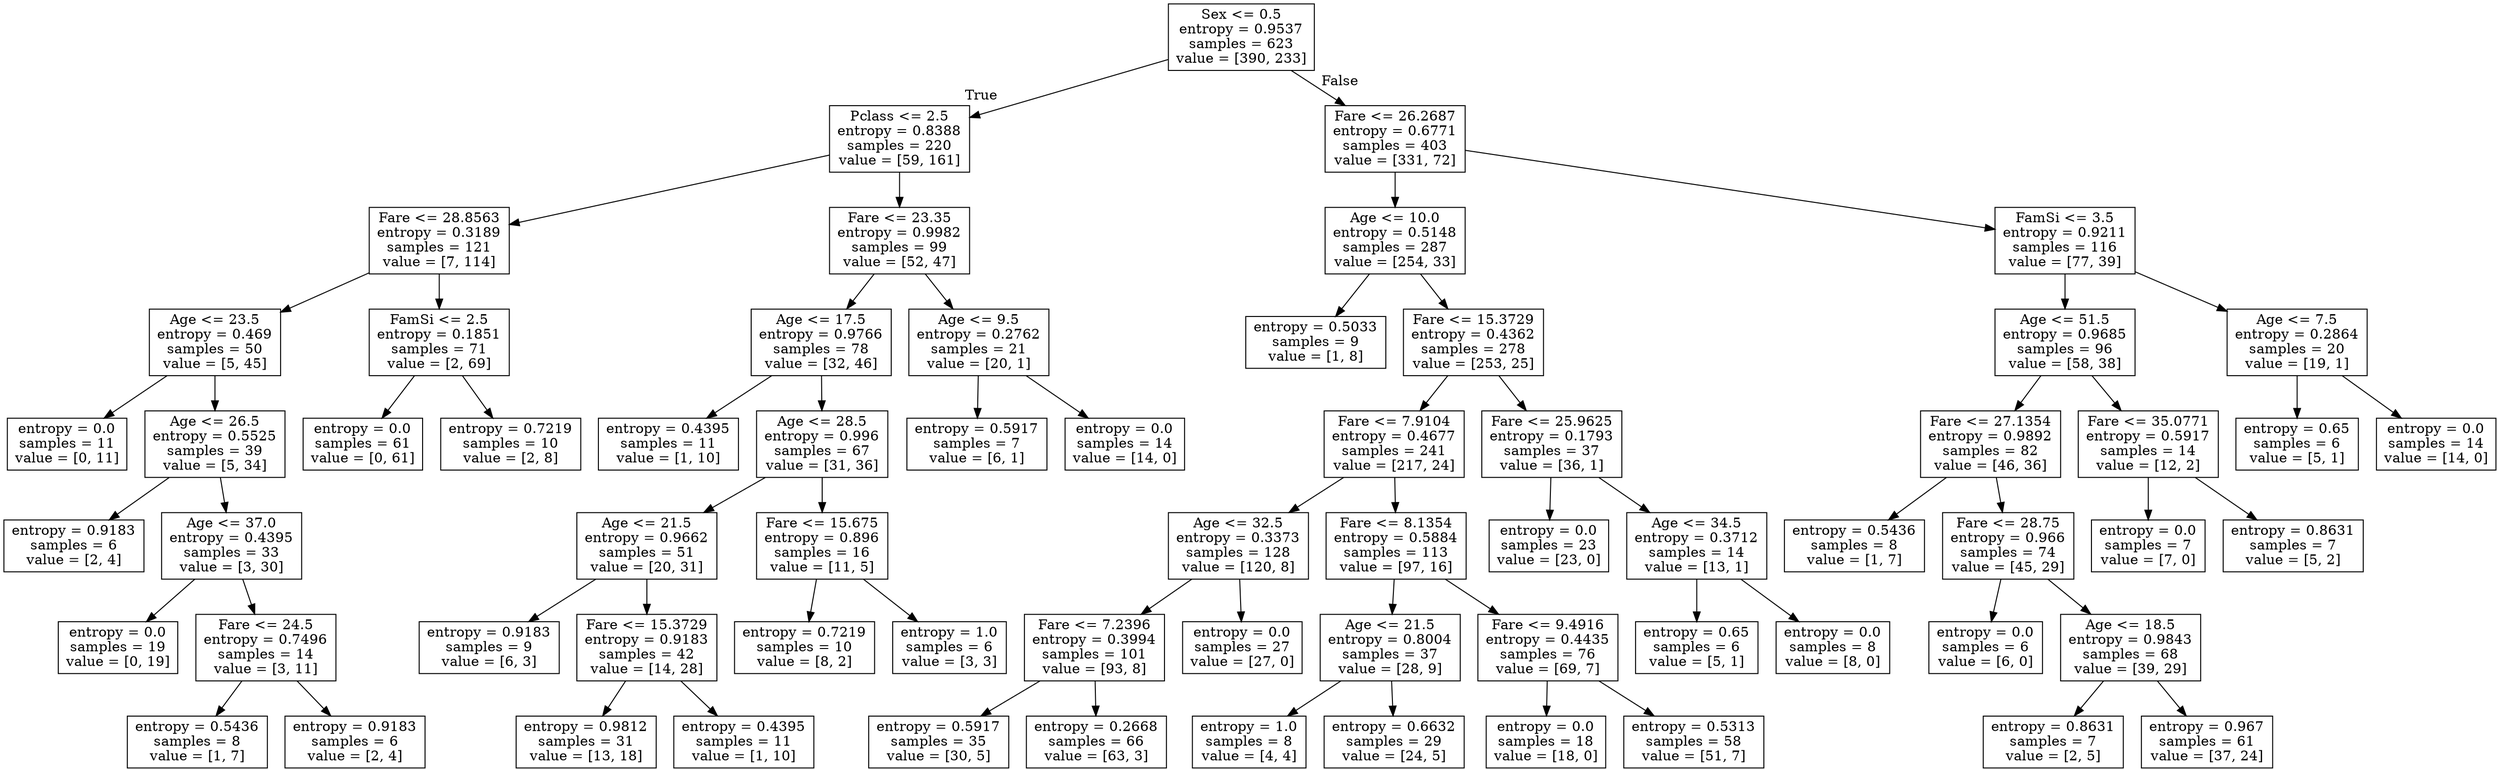 digraph Tree {
node [shape=box] ;
0 [label="Sex <= 0.5\nentropy = 0.9537\nsamples = 623\nvalue = [390, 233]"] ;
1 [label="Pclass <= 2.5\nentropy = 0.8388\nsamples = 220\nvalue = [59, 161]"] ;
0 -> 1 [labeldistance=2.5, labelangle=45, headlabel="True"] ;
2 [label="Fare <= 28.8563\nentropy = 0.3189\nsamples = 121\nvalue = [7, 114]"] ;
1 -> 2 ;
3 [label="Age <= 23.5\nentropy = 0.469\nsamples = 50\nvalue = [5, 45]"] ;
2 -> 3 ;
4 [label="entropy = 0.0\nsamples = 11\nvalue = [0, 11]"] ;
3 -> 4 ;
5 [label="Age <= 26.5\nentropy = 0.5525\nsamples = 39\nvalue = [5, 34]"] ;
3 -> 5 ;
6 [label="entropy = 0.9183\nsamples = 6\nvalue = [2, 4]"] ;
5 -> 6 ;
7 [label="Age <= 37.0\nentropy = 0.4395\nsamples = 33\nvalue = [3, 30]"] ;
5 -> 7 ;
8 [label="entropy = 0.0\nsamples = 19\nvalue = [0, 19]"] ;
7 -> 8 ;
9 [label="Fare <= 24.5\nentropy = 0.7496\nsamples = 14\nvalue = [3, 11]"] ;
7 -> 9 ;
10 [label="entropy = 0.5436\nsamples = 8\nvalue = [1, 7]"] ;
9 -> 10 ;
11 [label="entropy = 0.9183\nsamples = 6\nvalue = [2, 4]"] ;
9 -> 11 ;
12 [label="FamSi <= 2.5\nentropy = 0.1851\nsamples = 71\nvalue = [2, 69]"] ;
2 -> 12 ;
13 [label="entropy = 0.0\nsamples = 61\nvalue = [0, 61]"] ;
12 -> 13 ;
14 [label="entropy = 0.7219\nsamples = 10\nvalue = [2, 8]"] ;
12 -> 14 ;
15 [label="Fare <= 23.35\nentropy = 0.9982\nsamples = 99\nvalue = [52, 47]"] ;
1 -> 15 ;
16 [label="Age <= 17.5\nentropy = 0.9766\nsamples = 78\nvalue = [32, 46]"] ;
15 -> 16 ;
17 [label="entropy = 0.4395\nsamples = 11\nvalue = [1, 10]"] ;
16 -> 17 ;
18 [label="Age <= 28.5\nentropy = 0.996\nsamples = 67\nvalue = [31, 36]"] ;
16 -> 18 ;
19 [label="Age <= 21.5\nentropy = 0.9662\nsamples = 51\nvalue = [20, 31]"] ;
18 -> 19 ;
20 [label="entropy = 0.9183\nsamples = 9\nvalue = [6, 3]"] ;
19 -> 20 ;
21 [label="Fare <= 15.3729\nentropy = 0.9183\nsamples = 42\nvalue = [14, 28]"] ;
19 -> 21 ;
22 [label="entropy = 0.9812\nsamples = 31\nvalue = [13, 18]"] ;
21 -> 22 ;
23 [label="entropy = 0.4395\nsamples = 11\nvalue = [1, 10]"] ;
21 -> 23 ;
24 [label="Fare <= 15.675\nentropy = 0.896\nsamples = 16\nvalue = [11, 5]"] ;
18 -> 24 ;
25 [label="entropy = 0.7219\nsamples = 10\nvalue = [8, 2]"] ;
24 -> 25 ;
26 [label="entropy = 1.0\nsamples = 6\nvalue = [3, 3]"] ;
24 -> 26 ;
27 [label="Age <= 9.5\nentropy = 0.2762\nsamples = 21\nvalue = [20, 1]"] ;
15 -> 27 ;
28 [label="entropy = 0.5917\nsamples = 7\nvalue = [6, 1]"] ;
27 -> 28 ;
29 [label="entropy = 0.0\nsamples = 14\nvalue = [14, 0]"] ;
27 -> 29 ;
30 [label="Fare <= 26.2687\nentropy = 0.6771\nsamples = 403\nvalue = [331, 72]"] ;
0 -> 30 [labeldistance=2.5, labelangle=-45, headlabel="False"] ;
31 [label="Age <= 10.0\nentropy = 0.5148\nsamples = 287\nvalue = [254, 33]"] ;
30 -> 31 ;
32 [label="entropy = 0.5033\nsamples = 9\nvalue = [1, 8]"] ;
31 -> 32 ;
33 [label="Fare <= 15.3729\nentropy = 0.4362\nsamples = 278\nvalue = [253, 25]"] ;
31 -> 33 ;
34 [label="Fare <= 7.9104\nentropy = 0.4677\nsamples = 241\nvalue = [217, 24]"] ;
33 -> 34 ;
35 [label="Age <= 32.5\nentropy = 0.3373\nsamples = 128\nvalue = [120, 8]"] ;
34 -> 35 ;
36 [label="Fare <= 7.2396\nentropy = 0.3994\nsamples = 101\nvalue = [93, 8]"] ;
35 -> 36 ;
37 [label="entropy = 0.5917\nsamples = 35\nvalue = [30, 5]"] ;
36 -> 37 ;
38 [label="entropy = 0.2668\nsamples = 66\nvalue = [63, 3]"] ;
36 -> 38 ;
39 [label="entropy = 0.0\nsamples = 27\nvalue = [27, 0]"] ;
35 -> 39 ;
40 [label="Fare <= 8.1354\nentropy = 0.5884\nsamples = 113\nvalue = [97, 16]"] ;
34 -> 40 ;
41 [label="Age <= 21.5\nentropy = 0.8004\nsamples = 37\nvalue = [28, 9]"] ;
40 -> 41 ;
42 [label="entropy = 1.0\nsamples = 8\nvalue = [4, 4]"] ;
41 -> 42 ;
43 [label="entropy = 0.6632\nsamples = 29\nvalue = [24, 5]"] ;
41 -> 43 ;
44 [label="Fare <= 9.4916\nentropy = 0.4435\nsamples = 76\nvalue = [69, 7]"] ;
40 -> 44 ;
45 [label="entropy = 0.0\nsamples = 18\nvalue = [18, 0]"] ;
44 -> 45 ;
46 [label="entropy = 0.5313\nsamples = 58\nvalue = [51, 7]"] ;
44 -> 46 ;
47 [label="Fare <= 25.9625\nentropy = 0.1793\nsamples = 37\nvalue = [36, 1]"] ;
33 -> 47 ;
48 [label="entropy = 0.0\nsamples = 23\nvalue = [23, 0]"] ;
47 -> 48 ;
49 [label="Age <= 34.5\nentropy = 0.3712\nsamples = 14\nvalue = [13, 1]"] ;
47 -> 49 ;
50 [label="entropy = 0.65\nsamples = 6\nvalue = [5, 1]"] ;
49 -> 50 ;
51 [label="entropy = 0.0\nsamples = 8\nvalue = [8, 0]"] ;
49 -> 51 ;
52 [label="FamSi <= 3.5\nentropy = 0.9211\nsamples = 116\nvalue = [77, 39]"] ;
30 -> 52 ;
53 [label="Age <= 51.5\nentropy = 0.9685\nsamples = 96\nvalue = [58, 38]"] ;
52 -> 53 ;
54 [label="Fare <= 27.1354\nentropy = 0.9892\nsamples = 82\nvalue = [46, 36]"] ;
53 -> 54 ;
55 [label="entropy = 0.5436\nsamples = 8\nvalue = [1, 7]"] ;
54 -> 55 ;
56 [label="Fare <= 28.75\nentropy = 0.966\nsamples = 74\nvalue = [45, 29]"] ;
54 -> 56 ;
57 [label="entropy = 0.0\nsamples = 6\nvalue = [6, 0]"] ;
56 -> 57 ;
58 [label="Age <= 18.5\nentropy = 0.9843\nsamples = 68\nvalue = [39, 29]"] ;
56 -> 58 ;
59 [label="entropy = 0.8631\nsamples = 7\nvalue = [2, 5]"] ;
58 -> 59 ;
60 [label="entropy = 0.967\nsamples = 61\nvalue = [37, 24]"] ;
58 -> 60 ;
61 [label="Fare <= 35.0771\nentropy = 0.5917\nsamples = 14\nvalue = [12, 2]"] ;
53 -> 61 ;
62 [label="entropy = 0.0\nsamples = 7\nvalue = [7, 0]"] ;
61 -> 62 ;
63 [label="entropy = 0.8631\nsamples = 7\nvalue = [5, 2]"] ;
61 -> 63 ;
64 [label="Age <= 7.5\nentropy = 0.2864\nsamples = 20\nvalue = [19, 1]"] ;
52 -> 64 ;
65 [label="entropy = 0.65\nsamples = 6\nvalue = [5, 1]"] ;
64 -> 65 ;
66 [label="entropy = 0.0\nsamples = 14\nvalue = [14, 0]"] ;
64 -> 66 ;
}
